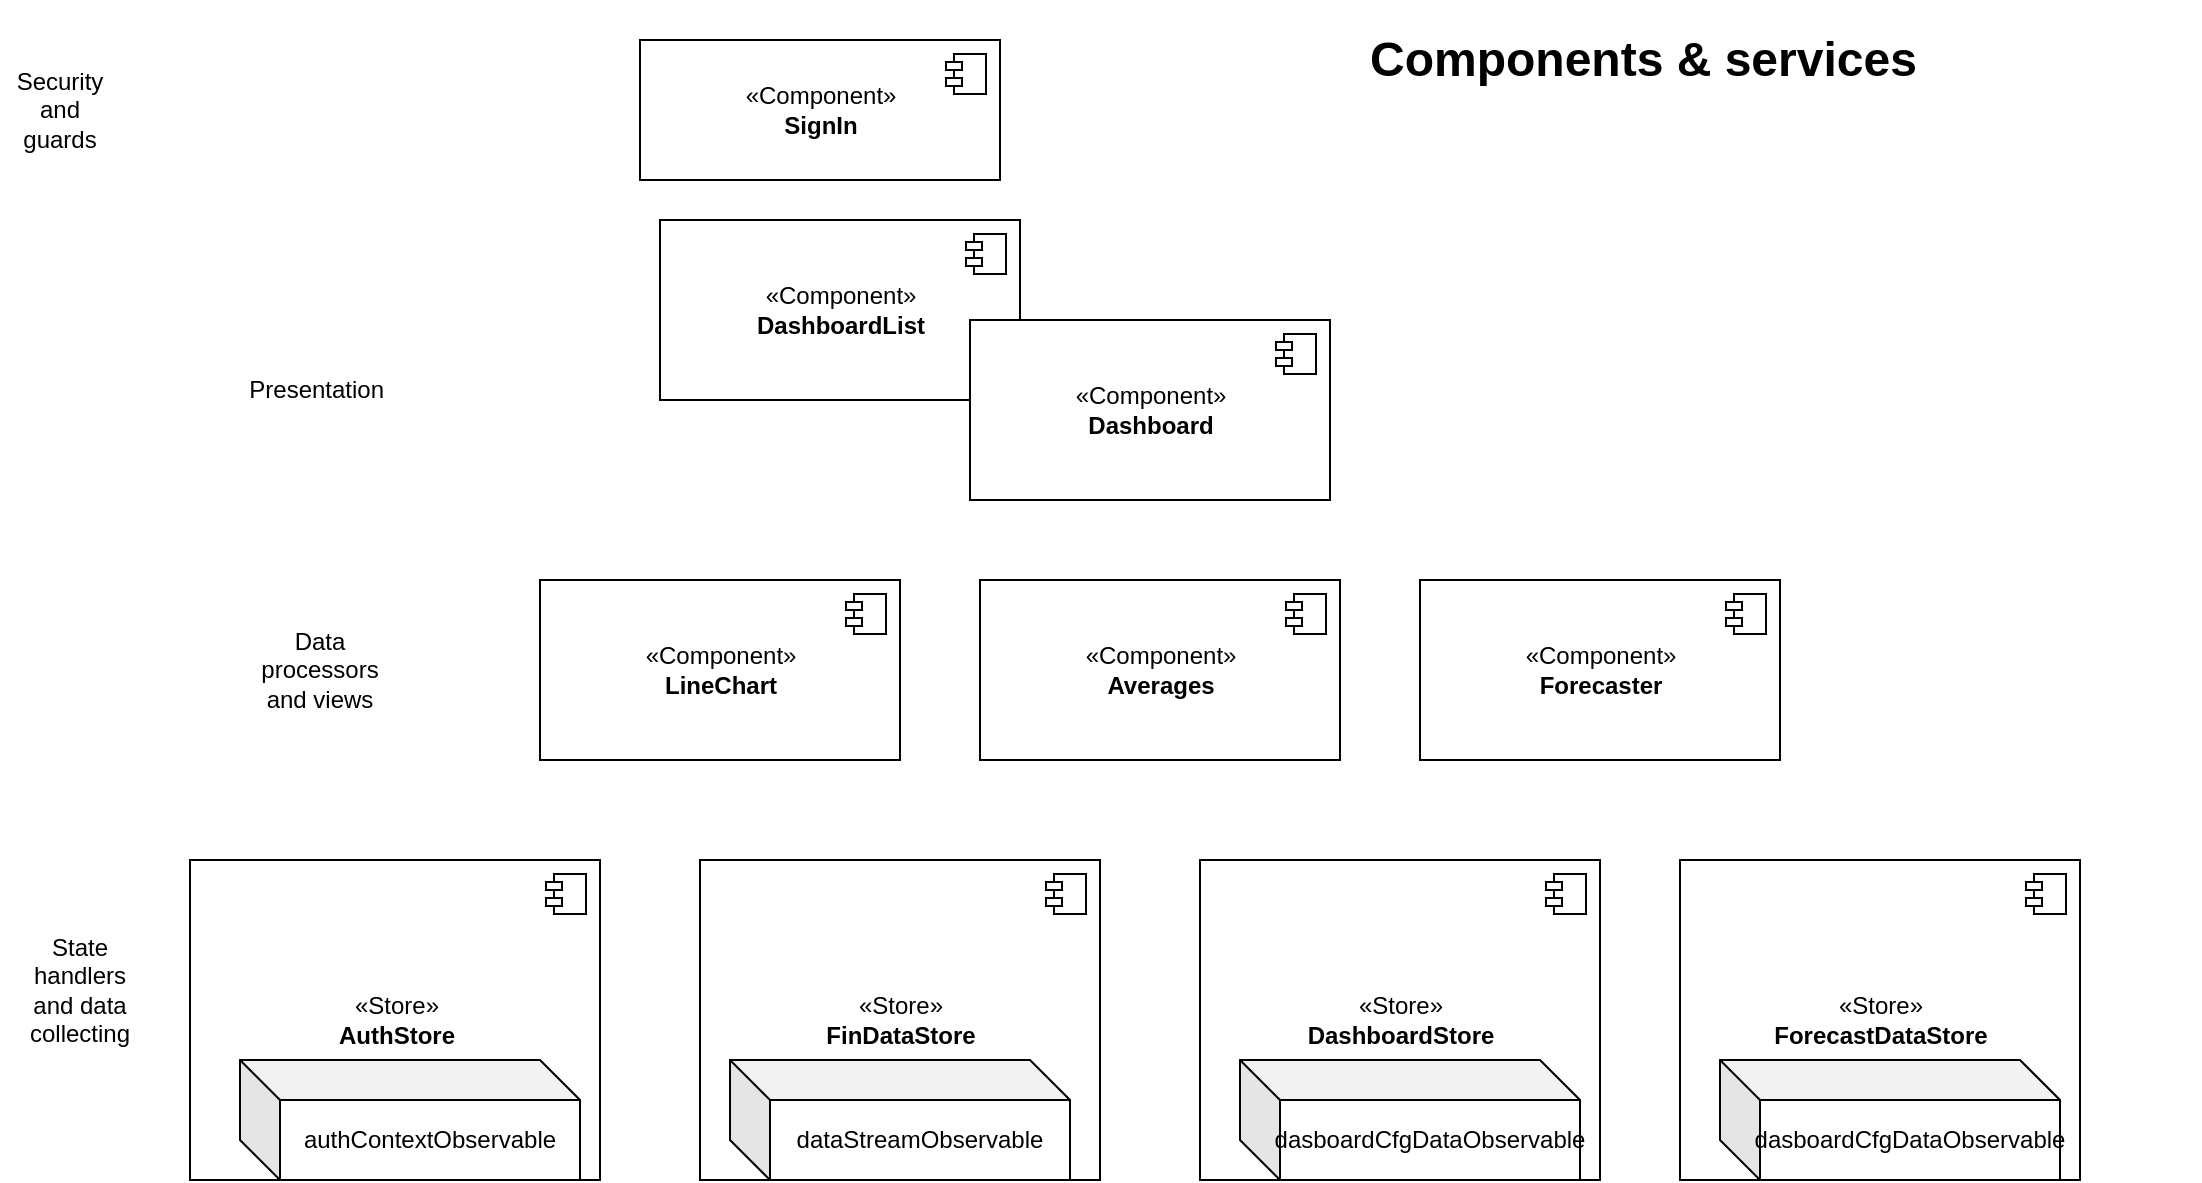 <mxfile>
    <diagram id="EBMcohwUEW8tS9CR6z_A" name="MainComponents-Services">
        <mxGraphModel dx="1456" dy="488" grid="1" gridSize="10" guides="1" tooltips="1" connect="1" arrows="1" fold="1" page="1" pageScale="1" pageWidth="1169" pageHeight="827" math="0" shadow="0">
            <root>
                <mxCell id="0"/>
                <mxCell id="1" parent="0"/>
                <mxCell id="lCq4aLYjt-y3PhQazm2v-5" value="«Component»&lt;br&gt;&lt;b&gt;DashboardList&lt;/b&gt;" style="html=1;dropTarget=0;" parent="1" vertex="1">
                    <mxGeometry x="340" y="110" width="180" height="90" as="geometry"/>
                </mxCell>
                <mxCell id="lCq4aLYjt-y3PhQazm2v-6" value="" style="shape=module;jettyWidth=8;jettyHeight=4;" parent="lCq4aLYjt-y3PhQazm2v-5" vertex="1">
                    <mxGeometry x="1" width="20" height="20" relative="1" as="geometry">
                        <mxPoint x="-27" y="7" as="offset"/>
                    </mxGeometry>
                </mxCell>
                <mxCell id="lCq4aLYjt-y3PhQazm2v-7" value="«Component»&lt;br&gt;&lt;b&gt;Dashboard&lt;/b&gt;" style="html=1;dropTarget=0;" parent="1" vertex="1">
                    <mxGeometry x="495" y="160" width="180" height="90" as="geometry"/>
                </mxCell>
                <mxCell id="lCq4aLYjt-y3PhQazm2v-8" value="" style="shape=module;jettyWidth=8;jettyHeight=4;" parent="lCq4aLYjt-y3PhQazm2v-7" vertex="1">
                    <mxGeometry x="1" width="20" height="20" relative="1" as="geometry">
                        <mxPoint x="-27" y="7" as="offset"/>
                    </mxGeometry>
                </mxCell>
                <mxCell id="lCq4aLYjt-y3PhQazm2v-9" value="«Component»&lt;br&gt;&lt;b&gt;LineChart&lt;/b&gt;" style="html=1;dropTarget=0;" parent="1" vertex="1">
                    <mxGeometry x="280" y="290" width="180" height="90" as="geometry"/>
                </mxCell>
                <mxCell id="lCq4aLYjt-y3PhQazm2v-10" value="" style="shape=module;jettyWidth=8;jettyHeight=4;" parent="lCq4aLYjt-y3PhQazm2v-9" vertex="1">
                    <mxGeometry x="1" width="20" height="20" relative="1" as="geometry">
                        <mxPoint x="-27" y="7" as="offset"/>
                    </mxGeometry>
                </mxCell>
                <mxCell id="lCq4aLYjt-y3PhQazm2v-11" value="«Component»&lt;br&gt;&lt;b&gt;Averages&lt;/b&gt;" style="html=1;dropTarget=0;" parent="1" vertex="1">
                    <mxGeometry x="500" y="290" width="180" height="90" as="geometry"/>
                </mxCell>
                <mxCell id="lCq4aLYjt-y3PhQazm2v-12" value="" style="shape=module;jettyWidth=8;jettyHeight=4;" parent="lCq4aLYjt-y3PhQazm2v-11" vertex="1">
                    <mxGeometry x="1" width="20" height="20" relative="1" as="geometry">
                        <mxPoint x="-27" y="7" as="offset"/>
                    </mxGeometry>
                </mxCell>
                <mxCell id="lCq4aLYjt-y3PhQazm2v-13" value="«Store»&lt;br&gt;&lt;b&gt;AuthStore&lt;/b&gt;" style="html=1;dropTarget=0;" parent="1" vertex="1">
                    <mxGeometry x="105" y="430" width="205" height="160" as="geometry"/>
                </mxCell>
                <mxCell id="lCq4aLYjt-y3PhQazm2v-14" value="" style="shape=module;jettyWidth=8;jettyHeight=4;" parent="lCq4aLYjt-y3PhQazm2v-13" vertex="1">
                    <mxGeometry x="1" width="20" height="20" relative="1" as="geometry">
                        <mxPoint x="-27" y="7" as="offset"/>
                    </mxGeometry>
                </mxCell>
                <mxCell id="lCq4aLYjt-y3PhQazm2v-15" value="«Store»&lt;br&gt;&lt;b&gt;FinDataStore&lt;/b&gt;" style="html=1;dropTarget=0;" parent="1" vertex="1">
                    <mxGeometry x="360" y="430" width="200" height="160" as="geometry"/>
                </mxCell>
                <mxCell id="lCq4aLYjt-y3PhQazm2v-16" value="" style="shape=module;jettyWidth=8;jettyHeight=4;" parent="lCq4aLYjt-y3PhQazm2v-15" vertex="1">
                    <mxGeometry x="1" width="20" height="20" relative="1" as="geometry">
                        <mxPoint x="-27" y="7" as="offset"/>
                    </mxGeometry>
                </mxCell>
                <mxCell id="lCq4aLYjt-y3PhQazm2v-20" value="authContextObservable" style="shape=cube;whiteSpace=wrap;html=1;boundedLbl=1;backgroundOutline=1;darkOpacity=0.05;darkOpacity2=0.1;" parent="1" vertex="1">
                    <mxGeometry x="130" y="530" width="170" height="60" as="geometry"/>
                </mxCell>
                <mxCell id="lCq4aLYjt-y3PhQazm2v-21" value="dataStreamObservable" style="shape=cube;whiteSpace=wrap;html=1;boundedLbl=1;backgroundOutline=1;darkOpacity=0.05;darkOpacity2=0.1;" parent="1" vertex="1">
                    <mxGeometry x="375" y="530" width="170" height="60" as="geometry"/>
                </mxCell>
                <mxCell id="2" value="«Component»&lt;br&gt;&lt;b&gt;Forecaster&lt;/b&gt;" style="html=1;dropTarget=0;" parent="1" vertex="1">
                    <mxGeometry x="720" y="290" width="180" height="90" as="geometry"/>
                </mxCell>
                <mxCell id="3" value="" style="shape=module;jettyWidth=8;jettyHeight=4;" parent="2" vertex="1">
                    <mxGeometry x="1" width="20" height="20" relative="1" as="geometry">
                        <mxPoint x="-27" y="7" as="offset"/>
                    </mxGeometry>
                </mxCell>
                <mxCell id="4" value="«Component»&lt;br&gt;&lt;b&gt;SignIn&lt;/b&gt;" style="html=1;dropTarget=0;" parent="1" vertex="1">
                    <mxGeometry x="330" y="20" width="180" height="70" as="geometry"/>
                </mxCell>
                <mxCell id="5" value="" style="shape=module;jettyWidth=8;jettyHeight=4;" parent="4" vertex="1">
                    <mxGeometry x="1" width="20" height="20" relative="1" as="geometry">
                        <mxPoint x="-27" y="7" as="offset"/>
                    </mxGeometry>
                </mxCell>
                <mxCell id="w3Gt4IFypRpihMbngYZu-5" value="&lt;h1&gt;Components &amp;amp; services&lt;/h1&gt;" style="text;html=1;strokeColor=none;fillColor=none;spacing=5;spacingTop=-20;whiteSpace=wrap;overflow=hidden;rounded=0;" parent="1" vertex="1">
                    <mxGeometry x="690" y="10" width="420" height="50" as="geometry"/>
                </mxCell>
                <mxCell id="w3Gt4IFypRpihMbngYZu-6" value="Security and guards" style="text;html=1;strokeColor=none;fillColor=none;align=center;verticalAlign=middle;whiteSpace=wrap;rounded=0;" parent="1" vertex="1">
                    <mxGeometry x="10" y="40" width="60" height="30" as="geometry"/>
                </mxCell>
                <mxCell id="w3Gt4IFypRpihMbngYZu-7" value="Presentation&amp;nbsp;" style="text;html=1;strokeColor=none;fillColor=none;align=center;verticalAlign=middle;whiteSpace=wrap;rounded=0;" parent="1" vertex="1">
                    <mxGeometry x="140" y="180" width="60" height="30" as="geometry"/>
                </mxCell>
                <mxCell id="w3Gt4IFypRpihMbngYZu-8" value="Data processors and views" style="text;html=1;strokeColor=none;fillColor=none;align=center;verticalAlign=middle;whiteSpace=wrap;rounded=0;" parent="1" vertex="1">
                    <mxGeometry x="140" y="320" width="60" height="30" as="geometry"/>
                </mxCell>
                <mxCell id="w3Gt4IFypRpihMbngYZu-9" value="«Store»&lt;br&gt;&lt;b&gt;DashboardStore&lt;/b&gt;" style="html=1;dropTarget=0;" parent="1" vertex="1">
                    <mxGeometry x="610" y="430" width="200" height="160" as="geometry"/>
                </mxCell>
                <mxCell id="w3Gt4IFypRpihMbngYZu-10" value="" style="shape=module;jettyWidth=8;jettyHeight=4;" parent="w3Gt4IFypRpihMbngYZu-9" vertex="1">
                    <mxGeometry x="1" width="20" height="20" relative="1" as="geometry">
                        <mxPoint x="-27" y="7" as="offset"/>
                    </mxGeometry>
                </mxCell>
                <mxCell id="w3Gt4IFypRpihMbngYZu-11" value="dasboardCfgDataObservable" style="shape=cube;whiteSpace=wrap;html=1;boundedLbl=1;backgroundOutline=1;darkOpacity=0.05;darkOpacity2=0.1;" parent="1" vertex="1">
                    <mxGeometry x="630" y="530" width="170" height="60" as="geometry"/>
                </mxCell>
                <mxCell id="w3Gt4IFypRpihMbngYZu-13" value="«Store»&lt;br&gt;&lt;b&gt;ForecastDataStore&lt;/b&gt;" style="html=1;dropTarget=0;" parent="1" vertex="1">
                    <mxGeometry x="850" y="430" width="200" height="160" as="geometry"/>
                </mxCell>
                <mxCell id="w3Gt4IFypRpihMbngYZu-14" value="" style="shape=module;jettyWidth=8;jettyHeight=4;" parent="w3Gt4IFypRpihMbngYZu-13" vertex="1">
                    <mxGeometry x="1" width="20" height="20" relative="1" as="geometry">
                        <mxPoint x="-27" y="7" as="offset"/>
                    </mxGeometry>
                </mxCell>
                <mxCell id="w3Gt4IFypRpihMbngYZu-15" value="dasboardCfgDataObservable" style="shape=cube;whiteSpace=wrap;html=1;boundedLbl=1;backgroundOutline=1;darkOpacity=0.05;darkOpacity2=0.1;" parent="1" vertex="1">
                    <mxGeometry x="870" y="530" width="170" height="60" as="geometry"/>
                </mxCell>
                <mxCell id="w3Gt4IFypRpihMbngYZu-16" value="State handlers and data collecting" style="text;html=1;strokeColor=none;fillColor=none;align=center;verticalAlign=middle;whiteSpace=wrap;rounded=0;" parent="1" vertex="1">
                    <mxGeometry x="20" y="480" width="60" height="30" as="geometry"/>
                </mxCell>
            </root>
        </mxGraphModel>
    </diagram>
    <diagram id="YObsx5xBqJE34LYYhTDj" name="States">
        <mxGraphModel dx="1055" dy="491" grid="1" gridSize="10" guides="1" tooltips="1" connect="1" arrows="1" fold="1" page="1" pageScale="1" pageWidth="1169" pageHeight="827" math="0" shadow="0">
            <root>
                <mxCell id="0"/>
                <mxCell id="1" parent="0"/>
                <mxCell id="V5txXr0ZZOp0piGiU2Y5-1" value="Not-Authenticated" style="shape=folder;align=center;verticalAlign=middle;fontStyle=0;tabWidth=130;tabHeight=30;tabPosition=left;html=1;boundedLbl=1;labelInHeader=1;rounded=1;absoluteArcSize=1;arcSize=10;" parent="1" vertex="1">
                    <mxGeometry x="80" y="190" width="200" height="90" as="geometry"/>
                </mxCell>
                <mxCell id="V5txXr0ZZOp0piGiU2Y5-2" value="Authenticated" style="shape=folder;align=center;verticalAlign=middle;fontStyle=0;tabWidth=100;tabHeight=30;tabPosition=left;html=1;boundedLbl=1;labelInHeader=1;rounded=1;absoluteArcSize=1;arcSize=10;" parent="1" vertex="1">
                    <mxGeometry x="370" y="360" width="140" height="90" as="geometry"/>
                </mxCell>
                <mxCell id="V5txXr0ZZOp0piGiU2Y5-3" value="" style="curved=1;endArrow=classic;html=1;exitX=1.005;exitY=0.589;exitDx=0;exitDy=0;exitPerimeter=0;entryX=0.45;entryY=-0.033;entryDx=0;entryDy=0;entryPerimeter=0;" parent="1" source="V5txXr0ZZOp0piGiU2Y5-1" target="V5txXr0ZZOp0piGiU2Y5-2" edge="1">
                    <mxGeometry width="50" height="50" relative="1" as="geometry">
                        <mxPoint x="390" y="260" as="sourcePoint"/>
                        <mxPoint x="440" y="210" as="targetPoint"/>
                        <Array as="points">
                            <mxPoint x="440" y="260"/>
                        </Array>
                    </mxGeometry>
                </mxCell>
                <mxCell id="V5txXr0ZZOp0piGiU2Y5-4" value="" style="curved=1;endArrow=classic;html=1;exitX=0;exitY=0;exitDx=0;exitDy=60;exitPerimeter=0;entryX=0.5;entryY=1;entryDx=0;entryDy=0;entryPerimeter=0;" parent="1" source="V5txXr0ZZOp0piGiU2Y5-2" target="V5txXr0ZZOp0piGiU2Y5-1" edge="1">
                    <mxGeometry width="50" height="50" relative="1" as="geometry">
                        <mxPoint x="80" y="347.99" as="sourcePoint"/>
                        <mxPoint x="232" y="462.01" as="targetPoint"/>
                        <Array as="points">
                            <mxPoint x="180" y="405"/>
                        </Array>
                    </mxGeometry>
                </mxCell>
                <mxCell id="V5txXr0ZZOp0piGiU2Y5-5" value="Signin" style="text;html=1;strokeColor=none;fillColor=none;align=center;verticalAlign=middle;whiteSpace=wrap;rounded=0;" parent="1" vertex="1">
                    <mxGeometry x="370" y="230" width="60" height="30" as="geometry"/>
                </mxCell>
                <mxCell id="V5txXr0ZZOp0piGiU2Y5-7" value="Signout" style="text;html=1;strokeColor=none;fillColor=none;align=center;verticalAlign=middle;whiteSpace=wrap;rounded=0;" parent="1" vertex="1">
                    <mxGeometry x="160" y="399" width="60" height="30" as="geometry"/>
                </mxCell>
                <mxCell id="V5txXr0ZZOp0piGiU2Y5-8" value="&lt;h1&gt;Top states&lt;/h1&gt;&lt;p&gt;The app has 2 top-level (generally applicable to all components)&amp;nbsp; states : authenticates and not-authenticated.&lt;/p&gt;&lt;p&gt;Authentication status is served by the AuthStore and stored locally for the duration of a session.&lt;/p&gt;" style="text;html=1;strokeColor=none;fillColor=none;spacing=5;spacingTop=-20;whiteSpace=wrap;overflow=hidden;rounded=0;" parent="1" vertex="1">
                    <mxGeometry x="340" y="30" width="380" height="120" as="geometry"/>
                </mxCell>
                <mxCell id="V5txXr0ZZOp0piGiU2Y5-9" value="" style="ellipse;fillColor=strokeColor;" parent="1" vertex="1">
                    <mxGeometry x="120" y="120" width="30" height="30" as="geometry"/>
                </mxCell>
                <mxCell id="V5txXr0ZZOp0piGiU2Y5-10" value="" style="endArrow=classic;html=1;exitX=0.5;exitY=1;exitDx=0;exitDy=0;entryX=0.275;entryY=0;entryDx=0;entryDy=0;entryPerimeter=0;" parent="1" source="V5txXr0ZZOp0piGiU2Y5-9" target="V5txXr0ZZOp0piGiU2Y5-1" edge="1">
                    <mxGeometry width="50" height="50" relative="1" as="geometry">
                        <mxPoint x="50" y="160" as="sourcePoint"/>
                        <mxPoint x="100" y="110" as="targetPoint"/>
                    </mxGeometry>
                </mxCell>
            </root>
        </mxGraphModel>
    </diagram>
    <diagram id="D1VOdqGyvjUoChEjOKub" name="DataCollection">
        <mxGraphModel dx="1055" dy="491" grid="1" gridSize="10" guides="1" tooltips="1" connect="1" arrows="1" fold="1" page="1" pageScale="1" pageWidth="1169" pageHeight="827" math="0" shadow="0">
            <root>
                <mxCell id="0"/>
                <mxCell id="1" parent="0"/>
                <mxCell id="qKsvBYYMXd8-zaRM4yat-1" value="«Component»&lt;br&gt;&lt;b&gt;Plot&lt;/b&gt;" style="html=1;dropTarget=0;" parent="1" vertex="1">
                    <mxGeometry x="80" y="150" width="180" height="260" as="geometry"/>
                </mxCell>
                <mxCell id="qKsvBYYMXd8-zaRM4yat-2" value="" style="shape=module;jettyWidth=8;jettyHeight=4;" parent="qKsvBYYMXd8-zaRM4yat-1" vertex="1">
                    <mxGeometry x="1" width="20" height="20" relative="1" as="geometry">
                        <mxPoint x="-27" y="7" as="offset"/>
                    </mxGeometry>
                </mxCell>
                <mxCell id="qKsvBYYMXd8-zaRM4yat-3" value="«Service»&lt;br&gt;&lt;b&gt;FinDataStore&lt;/b&gt;" style="html=1;dropTarget=0;" parent="1" vertex="1">
                    <mxGeometry x="450" y="150" width="180" height="260" as="geometry"/>
                </mxCell>
                <mxCell id="qKsvBYYMXd8-zaRM4yat-4" value="" style="shape=module;jettyWidth=8;jettyHeight=4;" parent="qKsvBYYMXd8-zaRM4yat-3" vertex="1">
                    <mxGeometry x="1" width="20" height="20" relative="1" as="geometry">
                        <mxPoint x="-27" y="7" as="offset"/>
                    </mxGeometry>
                </mxCell>
                <mxCell id="qKsvBYYMXd8-zaRM4yat-5" value="" style="rounded=0;orthogonalLoop=1;jettySize=auto;html=1;endArrow=none;endFill=0;sketch=0;sourcePerimeterSpacing=0;targetPerimeterSpacing=0;exitX=-0.013;exitY=0.33;exitDx=0;exitDy=0;exitPerimeter=0;" parent="1" target="qKsvBYYMXd8-zaRM4yat-7" edge="1">
                    <mxGeometry relative="1" as="geometry">
                        <mxPoint x="447.66" y="215.84" as="sourcePoint"/>
                    </mxGeometry>
                </mxCell>
                <mxCell id="qKsvBYYMXd8-zaRM4yat-7" value="" style="ellipse;whiteSpace=wrap;html=1;align=center;aspect=fixed;resizable=0;points=[];outlineConnect=0;sketch=0;rotation=-320;" parent="1" vertex="1">
                    <mxGeometry x="400" y="209.996" width="10" height="10" as="geometry"/>
                </mxCell>
                <mxCell id="qKsvBYYMXd8-zaRM4yat-10" value="" style="rounded=0;orthogonalLoop=1;jettySize=auto;html=1;endArrow=none;endFill=0;sketch=0;sourcePerimeterSpacing=0;targetPerimeterSpacing=0;exitX=-0.013;exitY=0.33;exitDx=0;exitDy=0;exitPerimeter=0;" parent="1" target="qKsvBYYMXd8-zaRM4yat-11" edge="1">
                    <mxGeometry relative="1" as="geometry">
                        <mxPoint x="447.66" y="185.84" as="sourcePoint"/>
                    </mxGeometry>
                </mxCell>
                <mxCell id="qKsvBYYMXd8-zaRM4yat-11" value="" style="ellipse;whiteSpace=wrap;html=1;align=center;aspect=fixed;resizable=0;points=[];outlineConnect=0;sketch=0;rotation=-320;" parent="1" vertex="1">
                    <mxGeometry x="400" y="179.996" width="10" height="10" as="geometry"/>
                </mxCell>
                <mxCell id="qKsvBYYMXd8-zaRM4yat-12" value="start" style="text;html=1;strokeColor=none;fillColor=none;align=center;verticalAlign=middle;whiteSpace=wrap;rounded=0;" parent="1" vertex="1">
                    <mxGeometry x="390" y="170" width="60" height="10" as="geometry"/>
                </mxCell>
                <mxCell id="qKsvBYYMXd8-zaRM4yat-13" value="stop" style="text;html=1;strokeColor=none;fillColor=none;align=center;verticalAlign=middle;whiteSpace=wrap;rounded=0;" parent="1" vertex="1">
                    <mxGeometry x="390" y="200.0" width="60" height="10" as="geometry"/>
                </mxCell>
                <mxCell id="qKsvBYYMXd8-zaRM4yat-14" value="registerNewTracker" style="text;html=1;strokeColor=none;fillColor=none;align=center;verticalAlign=middle;whiteSpace=wrap;rounded=0;" parent="1" vertex="1">
                    <mxGeometry x="350" y="250" width="80" height="10" as="geometry"/>
                </mxCell>
                <mxCell id="qKsvBYYMXd8-zaRM4yat-15" value="unregisterTracker" style="text;html=1;strokeColor=none;fillColor=none;align=center;verticalAlign=middle;whiteSpace=wrap;rounded=0;" parent="1" vertex="1">
                    <mxGeometry x="360" y="280" width="80" height="10" as="geometry"/>
                </mxCell>
                <mxCell id="qKsvBYYMXd8-zaRM4yat-16" value="get/setRefreshInterval" style="text;html=1;strokeColor=none;fillColor=none;align=center;verticalAlign=middle;whiteSpace=wrap;rounded=0;" parent="1" vertex="1">
                    <mxGeometry x="350" y="310" width="80" height="10" as="geometry"/>
                </mxCell>
                <mxCell id="qKsvBYYMXd8-zaRM4yat-17" value="data observable&amp;nbsp;" style="text;html=1;strokeColor=none;fillColor=none;align=center;verticalAlign=middle;whiteSpace=wrap;rounded=0;" parent="1" vertex="1">
                    <mxGeometry x="312.34" y="390" width="100" height="10" as="geometry"/>
                </mxCell>
                <mxCell id="qKsvBYYMXd8-zaRM4yat-24" value="" style="rounded=0;orthogonalLoop=1;jettySize=auto;html=1;endArrow=none;endFill=0;sketch=0;sourcePerimeterSpacing=0;targetPerimeterSpacing=0;exitX=-0.013;exitY=0.33;exitDx=0;exitDy=0;exitPerimeter=0;" parent="1" target="qKsvBYYMXd8-zaRM4yat-25" edge="1">
                    <mxGeometry relative="1" as="geometry">
                        <mxPoint x="447.66" y="265.84" as="sourcePoint"/>
                    </mxGeometry>
                </mxCell>
                <mxCell id="qKsvBYYMXd8-zaRM4yat-25" value="" style="ellipse;whiteSpace=wrap;html=1;align=center;aspect=fixed;resizable=0;points=[];outlineConnect=0;sketch=0;rotation=-320;" parent="1" vertex="1">
                    <mxGeometry x="400" y="259.996" width="10" height="10" as="geometry"/>
                </mxCell>
                <mxCell id="qKsvBYYMXd8-zaRM4yat-26" value="" style="rounded=0;orthogonalLoop=1;jettySize=auto;html=1;endArrow=none;endFill=0;sketch=0;sourcePerimeterSpacing=0;targetPerimeterSpacing=0;exitX=-0.013;exitY=0.33;exitDx=0;exitDy=0;exitPerimeter=0;" parent="1" target="qKsvBYYMXd8-zaRM4yat-27" edge="1">
                    <mxGeometry relative="1" as="geometry">
                        <mxPoint x="447.66" y="295.84" as="sourcePoint"/>
                    </mxGeometry>
                </mxCell>
                <mxCell id="qKsvBYYMXd8-zaRM4yat-27" value="" style="ellipse;whiteSpace=wrap;html=1;align=center;aspect=fixed;resizable=0;points=[];outlineConnect=0;sketch=0;rotation=-320;" parent="1" vertex="1">
                    <mxGeometry x="400" y="289.996" width="10" height="10" as="geometry"/>
                </mxCell>
                <mxCell id="qKsvBYYMXd8-zaRM4yat-28" value="" style="rounded=0;orthogonalLoop=1;jettySize=auto;html=1;endArrow=none;endFill=0;sketch=0;sourcePerimeterSpacing=0;targetPerimeterSpacing=0;exitX=-0.013;exitY=0.33;exitDx=0;exitDy=0;exitPerimeter=0;" parent="1" target="qKsvBYYMXd8-zaRM4yat-29" edge="1">
                    <mxGeometry relative="1" as="geometry">
                        <mxPoint x="450.0" y="325.84" as="sourcePoint"/>
                    </mxGeometry>
                </mxCell>
                <mxCell id="qKsvBYYMXd8-zaRM4yat-29" value="" style="ellipse;whiteSpace=wrap;html=1;align=center;aspect=fixed;resizable=0;points=[];outlineConnect=0;sketch=0;rotation=-320;" parent="1" vertex="1">
                    <mxGeometry x="402.34" y="319.996" width="10" height="10" as="geometry"/>
                </mxCell>
                <mxCell id="qKsvBYYMXd8-zaRM4yat-30" value="" style="rounded=0;orthogonalLoop=1;jettySize=auto;html=1;endArrow=none;endFill=0;sketch=0;sourcePerimeterSpacing=0;targetPerimeterSpacing=0;exitX=-0.013;exitY=0.33;exitDx=0;exitDy=0;exitPerimeter=0;" parent="1" target="qKsvBYYMXd8-zaRM4yat-31" edge="1">
                    <mxGeometry relative="1" as="geometry">
                        <mxPoint x="450.0" y="365.84" as="sourcePoint"/>
                    </mxGeometry>
                </mxCell>
                <mxCell id="qKsvBYYMXd8-zaRM4yat-31" value="" style="ellipse;whiteSpace=wrap;html=1;align=center;aspect=fixed;resizable=0;points=[];outlineConnect=0;sketch=0;rotation=-320;" parent="1" vertex="1">
                    <mxGeometry x="402.34" y="359.996" width="10" height="10" as="geometry"/>
                </mxCell>
                <mxCell id="qKsvBYYMXd8-zaRM4yat-33" value="" style="rounded=0;orthogonalLoop=1;jettySize=auto;html=1;endArrow=halfCircle;endFill=0;endSize=6;strokeWidth=1;sketch=0;exitX=0.999;exitY=0.327;exitDx=0;exitDy=0;exitPerimeter=0;" parent="1" edge="1">
                    <mxGeometry relative="1" as="geometry">
                        <mxPoint x="260.0" y="264.6" as="sourcePoint"/>
                        <mxPoint x="330.18" y="264.58" as="targetPoint"/>
                    </mxGeometry>
                </mxCell>
                <mxCell id="qKsvBYYMXd8-zaRM4yat-34" value="" style="rounded=0;orthogonalLoop=1;jettySize=auto;html=1;endArrow=halfCircle;endFill=0;endSize=6;strokeWidth=1;sketch=0;exitX=0.999;exitY=0.327;exitDx=0;exitDy=0;exitPerimeter=0;" parent="1" edge="1">
                    <mxGeometry relative="1" as="geometry">
                        <mxPoint x="260.0" y="294.6" as="sourcePoint"/>
                        <mxPoint x="330.18" y="294.58" as="targetPoint"/>
                    </mxGeometry>
                </mxCell>
                <mxCell id="qKsvBYYMXd8-zaRM4yat-35" value="" style="rounded=0;orthogonalLoop=1;jettySize=auto;html=1;endArrow=halfCircle;endFill=0;endSize=6;strokeWidth=1;sketch=0;exitX=0.999;exitY=0.327;exitDx=0;exitDy=0;exitPerimeter=0;" parent="1" edge="1">
                    <mxGeometry relative="1" as="geometry">
                        <mxPoint x="260.0" y="324.6" as="sourcePoint"/>
                        <mxPoint x="330.18" y="324.58" as="targetPoint"/>
                    </mxGeometry>
                </mxCell>
                <mxCell id="qKsvBYYMXd8-zaRM4yat-36" value="" style="rounded=0;orthogonalLoop=1;jettySize=auto;html=1;endArrow=halfCircle;endFill=0;endSize=6;strokeWidth=1;sketch=0;exitX=0.999;exitY=0.327;exitDx=0;exitDy=0;exitPerimeter=0;" parent="1" edge="1">
                    <mxGeometry relative="1" as="geometry">
                        <mxPoint x="260.0" y="364.6" as="sourcePoint"/>
                        <mxPoint x="330.18" y="364.58" as="targetPoint"/>
                    </mxGeometry>
                </mxCell>
                <mxCell id="qKsvBYYMXd8-zaRM4yat-40" value="" style="endArrow=none;dashed=1;html=1;" parent="1" edge="1">
                    <mxGeometry width="50" height="50" relative="1" as="geometry">
                        <mxPoint x="322.34" y="264.71" as="sourcePoint"/>
                        <mxPoint x="402.34" y="264.711" as="targetPoint"/>
                    </mxGeometry>
                </mxCell>
                <mxCell id="qKsvBYYMXd8-zaRM4yat-41" value="" style="endArrow=none;dashed=1;html=1;" parent="1" edge="1">
                    <mxGeometry width="50" height="50" relative="1" as="geometry">
                        <mxPoint x="322.34" y="294.71" as="sourcePoint"/>
                        <mxPoint x="402.34" y="294.711" as="targetPoint"/>
                    </mxGeometry>
                </mxCell>
                <mxCell id="qKsvBYYMXd8-zaRM4yat-42" value="" style="endArrow=none;dashed=1;html=1;" parent="1" edge="1">
                    <mxGeometry width="50" height="50" relative="1" as="geometry">
                        <mxPoint x="320" y="324.71" as="sourcePoint"/>
                        <mxPoint x="400.0" y="324.711" as="targetPoint"/>
                    </mxGeometry>
                </mxCell>
                <mxCell id="qKsvBYYMXd8-zaRM4yat-43" value="" style="endArrow=none;dashed=1;html=1;" parent="1" edge="1">
                    <mxGeometry width="50" height="50" relative="1" as="geometry">
                        <mxPoint x="320" y="364.71" as="sourcePoint"/>
                        <mxPoint x="400.0" y="364.711" as="targetPoint"/>
                    </mxGeometry>
                </mxCell>
                <mxCell id="qKsvBYYMXd8-zaRM4yat-45" value="onInit/onDestroy" style="text;html=1;strokeColor=none;fillColor=none;align=center;verticalAlign=middle;whiteSpace=wrap;rounded=0;" parent="1" vertex="1">
                    <mxGeometry x="180" y="180" width="60" height="30" as="geometry"/>
                </mxCell>
            </root>
        </mxGraphModel>
    </diagram>
    <diagram id="_Ml7qwHZY86aPUP932w2" name="Auth">
        <mxGraphModel dx="873" dy="435" grid="1" gridSize="10" guides="1" tooltips="1" connect="1" arrows="1" fold="1" page="1" pageScale="1" pageWidth="1169" pageHeight="827" math="0" shadow="0">
            <root>
                <mxCell id="0"/>
                <mxCell id="1" parent="0"/>
                <mxCell id="-LYr7iHIzPosDmMtef3u-1" value="«Service»&lt;br&gt;&lt;b&gt;Auth&lt;/b&gt;" style="html=1;dropTarget=0;" vertex="1" parent="1">
                    <mxGeometry x="300" y="360" width="250" height="160" as="geometry"/>
                </mxCell>
                <mxCell id="-LYr7iHIzPosDmMtef3u-2" value="" style="shape=module;jettyWidth=8;jettyHeight=4;" vertex="1" parent="-LYr7iHIzPosDmMtef3u-1">
                    <mxGeometry x="1" width="20" height="20" relative="1" as="geometry">
                        <mxPoint x="-27" y="7" as="offset"/>
                    </mxGeometry>
                </mxCell>
                <mxCell id="-LYr7iHIzPosDmMtef3u-3" value="authContextObservable" style="shape=cube;whiteSpace=wrap;html=1;boundedLbl=1;backgroundOutline=1;darkOpacity=0.05;darkOpacity2=0.1;" vertex="1" parent="1">
                    <mxGeometry x="340" y="460" width="170" height="60" as="geometry"/>
                </mxCell>
                <mxCell id="-LYr7iHIzPosDmMtef3u-4" value="RouteGuards" style="text;html=1;strokeColor=none;fillColor=none;align=center;verticalAlign=middle;whiteSpace=wrap;rounded=0;" vertex="1" parent="1">
                    <mxGeometry x="130" y="270" width="120" height="30" as="geometry"/>
                </mxCell>
                <mxCell id="-LYr7iHIzPosDmMtef3u-5" value="CacheCleared" style="text;html=1;strokeColor=none;fillColor=none;align=center;verticalAlign=middle;whiteSpace=wrap;rounded=0;" vertex="1" parent="1">
                    <mxGeometry x="280" y="270" width="120" height="30" as="geometry"/>
                </mxCell>
                <mxCell id="-LYr7iHIzPosDmMtef3u-6" value="BackendToken" style="text;html=1;strokeColor=none;fillColor=none;align=center;verticalAlign=middle;whiteSpace=wrap;rounded=0;" vertex="1" parent="1">
                    <mxGeometry x="430" y="270" width="120" height="30" as="geometry"/>
                </mxCell>
                <mxCell id="-LYr7iHIzPosDmMtef3u-7" value="DataProvider ApiKeys" style="text;html=1;strokeColor=none;fillColor=none;align=center;verticalAlign=middle;whiteSpace=wrap;rounded=0;" vertex="1" parent="1">
                    <mxGeometry x="580" y="270" width="120" height="30" as="geometry"/>
                </mxCell>
            </root>
        </mxGraphModel>
    </diagram>
    <diagram id="BT7bQEVg2gnrX5ZYDbCV" name="Dashboards">
        <mxGraphModel dx="647" dy="491" grid="1" gridSize="10" guides="1" tooltips="1" connect="1" arrows="1" fold="1" page="1" pageScale="1" pageWidth="1169" pageHeight="827" math="0" shadow="0">
            <root>
                <mxCell id="0"/>
                <mxCell id="1" parent="0"/>
                <mxCell id="dmFIHHOPfi9AIA0BHbJB-1" value="1. On sign-in bring list of available trackers from finnhub&lt;br&gt;2. On SignIn load last configuration from backend. Check if still available.&lt;br&gt;3. On add-tracker keypress check against available trackers:&lt;br&gt;&lt;span style=&quot;white-space: pre;&quot;&gt;&#9;&lt;/span&gt;- display dropdown quicksearch&lt;br&gt;4. On add-tracker key.enter check against displayed trackers&lt;br&gt;5. push new tracker and display" style="text;html=1;align=left;verticalAlign=middle;resizable=0;points=[];autosize=1;strokeColor=none;fillColor=none;" vertex="1" parent="1">
                    <mxGeometry x="40" y="100" width="410" height="100" as="geometry"/>
                </mxCell>
            </root>
        </mxGraphModel>
    </diagram>
</mxfile>